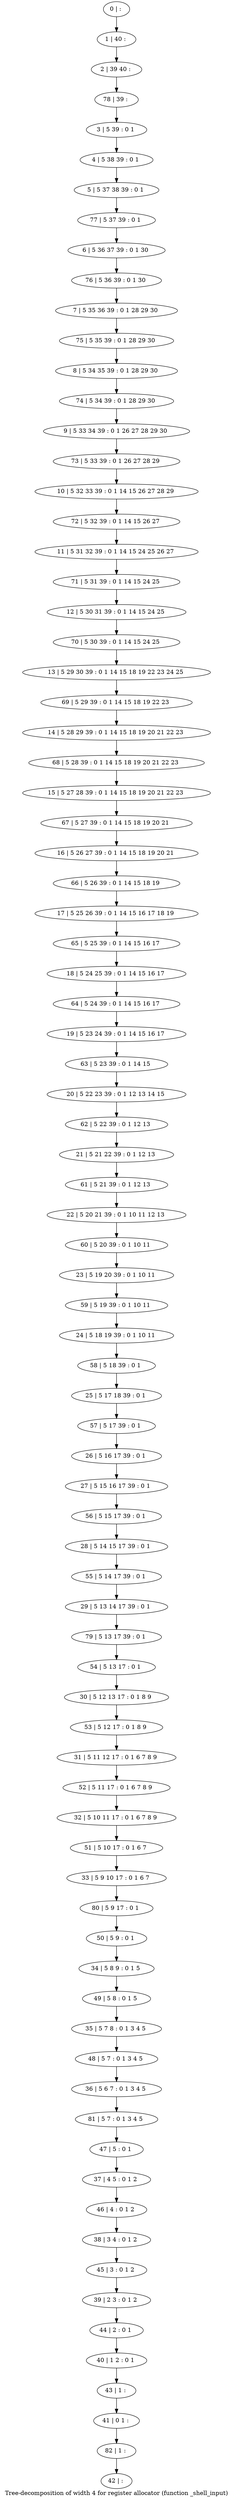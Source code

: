 digraph G {
graph [label="Tree-decomposition of width 4 for register allocator (function _shell_input)"]
0[label="0 | : "];
1[label="1 | 40 : "];
2[label="2 | 39 40 : "];
3[label="3 | 5 39 : 0 1 "];
4[label="4 | 5 38 39 : 0 1 "];
5[label="5 | 5 37 38 39 : 0 1 "];
6[label="6 | 5 36 37 39 : 0 1 30 "];
7[label="7 | 5 35 36 39 : 0 1 28 29 30 "];
8[label="8 | 5 34 35 39 : 0 1 28 29 30 "];
9[label="9 | 5 33 34 39 : 0 1 26 27 28 29 30 "];
10[label="10 | 5 32 33 39 : 0 1 14 15 26 27 28 29 "];
11[label="11 | 5 31 32 39 : 0 1 14 15 24 25 26 27 "];
12[label="12 | 5 30 31 39 : 0 1 14 15 24 25 "];
13[label="13 | 5 29 30 39 : 0 1 14 15 18 19 22 23 24 25 "];
14[label="14 | 5 28 29 39 : 0 1 14 15 18 19 20 21 22 23 "];
15[label="15 | 5 27 28 39 : 0 1 14 15 18 19 20 21 22 23 "];
16[label="16 | 5 26 27 39 : 0 1 14 15 18 19 20 21 "];
17[label="17 | 5 25 26 39 : 0 1 14 15 16 17 18 19 "];
18[label="18 | 5 24 25 39 : 0 1 14 15 16 17 "];
19[label="19 | 5 23 24 39 : 0 1 14 15 16 17 "];
20[label="20 | 5 22 23 39 : 0 1 12 13 14 15 "];
21[label="21 | 5 21 22 39 : 0 1 12 13 "];
22[label="22 | 5 20 21 39 : 0 1 10 11 12 13 "];
23[label="23 | 5 19 20 39 : 0 1 10 11 "];
24[label="24 | 5 18 19 39 : 0 1 10 11 "];
25[label="25 | 5 17 18 39 : 0 1 "];
26[label="26 | 5 16 17 39 : 0 1 "];
27[label="27 | 5 15 16 17 39 : 0 1 "];
28[label="28 | 5 14 15 17 39 : 0 1 "];
29[label="29 | 5 13 14 17 39 : 0 1 "];
30[label="30 | 5 12 13 17 : 0 1 8 9 "];
31[label="31 | 5 11 12 17 : 0 1 6 7 8 9 "];
32[label="32 | 5 10 11 17 : 0 1 6 7 8 9 "];
33[label="33 | 5 9 10 17 : 0 1 6 7 "];
34[label="34 | 5 8 9 : 0 1 5 "];
35[label="35 | 5 7 8 : 0 1 3 4 5 "];
36[label="36 | 5 6 7 : 0 1 3 4 5 "];
37[label="37 | 4 5 : 0 1 2 "];
38[label="38 | 3 4 : 0 1 2 "];
39[label="39 | 2 3 : 0 1 2 "];
40[label="40 | 1 2 : 0 1 "];
41[label="41 | 0 1 : "];
42[label="42 | : "];
43[label="43 | 1 : "];
44[label="44 | 2 : 0 1 "];
45[label="45 | 3 : 0 1 2 "];
46[label="46 | 4 : 0 1 2 "];
47[label="47 | 5 : 0 1 "];
48[label="48 | 5 7 : 0 1 3 4 5 "];
49[label="49 | 5 8 : 0 1 5 "];
50[label="50 | 5 9 : 0 1 "];
51[label="51 | 5 10 17 : 0 1 6 7 "];
52[label="52 | 5 11 17 : 0 1 6 7 8 9 "];
53[label="53 | 5 12 17 : 0 1 8 9 "];
54[label="54 | 5 13 17 : 0 1 "];
55[label="55 | 5 14 17 39 : 0 1 "];
56[label="56 | 5 15 17 39 : 0 1 "];
57[label="57 | 5 17 39 : 0 1 "];
58[label="58 | 5 18 39 : 0 1 "];
59[label="59 | 5 19 39 : 0 1 10 11 "];
60[label="60 | 5 20 39 : 0 1 10 11 "];
61[label="61 | 5 21 39 : 0 1 12 13 "];
62[label="62 | 5 22 39 : 0 1 12 13 "];
63[label="63 | 5 23 39 : 0 1 14 15 "];
64[label="64 | 5 24 39 : 0 1 14 15 16 17 "];
65[label="65 | 5 25 39 : 0 1 14 15 16 17 "];
66[label="66 | 5 26 39 : 0 1 14 15 18 19 "];
67[label="67 | 5 27 39 : 0 1 14 15 18 19 20 21 "];
68[label="68 | 5 28 39 : 0 1 14 15 18 19 20 21 22 23 "];
69[label="69 | 5 29 39 : 0 1 14 15 18 19 22 23 "];
70[label="70 | 5 30 39 : 0 1 14 15 24 25 "];
71[label="71 | 5 31 39 : 0 1 14 15 24 25 "];
72[label="72 | 5 32 39 : 0 1 14 15 26 27 "];
73[label="73 | 5 33 39 : 0 1 26 27 28 29 "];
74[label="74 | 5 34 39 : 0 1 28 29 30 "];
75[label="75 | 5 35 39 : 0 1 28 29 30 "];
76[label="76 | 5 36 39 : 0 1 30 "];
77[label="77 | 5 37 39 : 0 1 "];
78[label="78 | 39 : "];
79[label="79 | 5 13 17 39 : 0 1 "];
80[label="80 | 5 9 17 : 0 1 "];
81[label="81 | 5 7 : 0 1 3 4 5 "];
82[label="82 | 1 : "];
0->1 ;
1->2 ;
3->4 ;
4->5 ;
26->27 ;
43->41 ;
40->43 ;
44->40 ;
39->44 ;
45->39 ;
38->45 ;
46->38 ;
37->46 ;
47->37 ;
48->36 ;
35->48 ;
49->35 ;
34->49 ;
50->34 ;
51->33 ;
32->51 ;
52->32 ;
31->52 ;
53->31 ;
30->53 ;
54->30 ;
55->29 ;
28->55 ;
56->28 ;
27->56 ;
57->26 ;
25->57 ;
58->25 ;
24->58 ;
59->24 ;
23->59 ;
60->23 ;
22->60 ;
61->22 ;
21->61 ;
62->21 ;
20->62 ;
63->20 ;
19->63 ;
64->19 ;
18->64 ;
65->18 ;
17->65 ;
66->17 ;
16->66 ;
67->16 ;
15->67 ;
68->15 ;
14->68 ;
69->14 ;
13->69 ;
70->13 ;
12->70 ;
71->12 ;
11->71 ;
72->11 ;
10->72 ;
73->10 ;
9->73 ;
74->9 ;
8->74 ;
75->8 ;
7->75 ;
76->7 ;
6->76 ;
77->6 ;
5->77 ;
78->3 ;
2->78 ;
79->54 ;
29->79 ;
80->50 ;
33->80 ;
81->47 ;
36->81 ;
82->42 ;
41->82 ;
}

